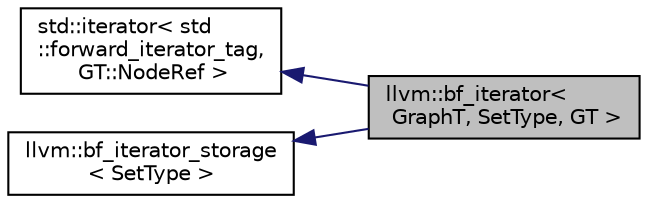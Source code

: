 digraph "llvm::bf_iterator&lt; GraphT, SetType, GT &gt;"
{
 // LATEX_PDF_SIZE
  bgcolor="transparent";
  edge [fontname="Helvetica",fontsize="10",labelfontname="Helvetica",labelfontsize="10"];
  node [fontname="Helvetica",fontsize="10",shape="box"];
  rankdir="LR";
  Node1 [label="llvm::bf_iterator\<\l GraphT, SetType, GT \>",height=0.2,width=0.4,color="black", fillcolor="grey75", style="filled", fontcolor="black",tooltip=" "];
  Node2 -> Node1 [dir="back",color="midnightblue",fontsize="10",style="solid",fontname="Helvetica"];
  Node2 [label="std::iterator\< std\l::forward_iterator_tag,\l GT::NodeRef \>",height=0.2,width=0.4,color="black",tooltip=" "];
  Node3 -> Node1 [dir="back",color="midnightblue",fontsize="10",style="solid",fontname="Helvetica"];
  Node3 [label="llvm::bf_iterator_storage\l\< SetType \>",height=0.2,width=0.4,color="black",URL="$classllvm_1_1bf__iterator__storage.html",tooltip=" "];
}
